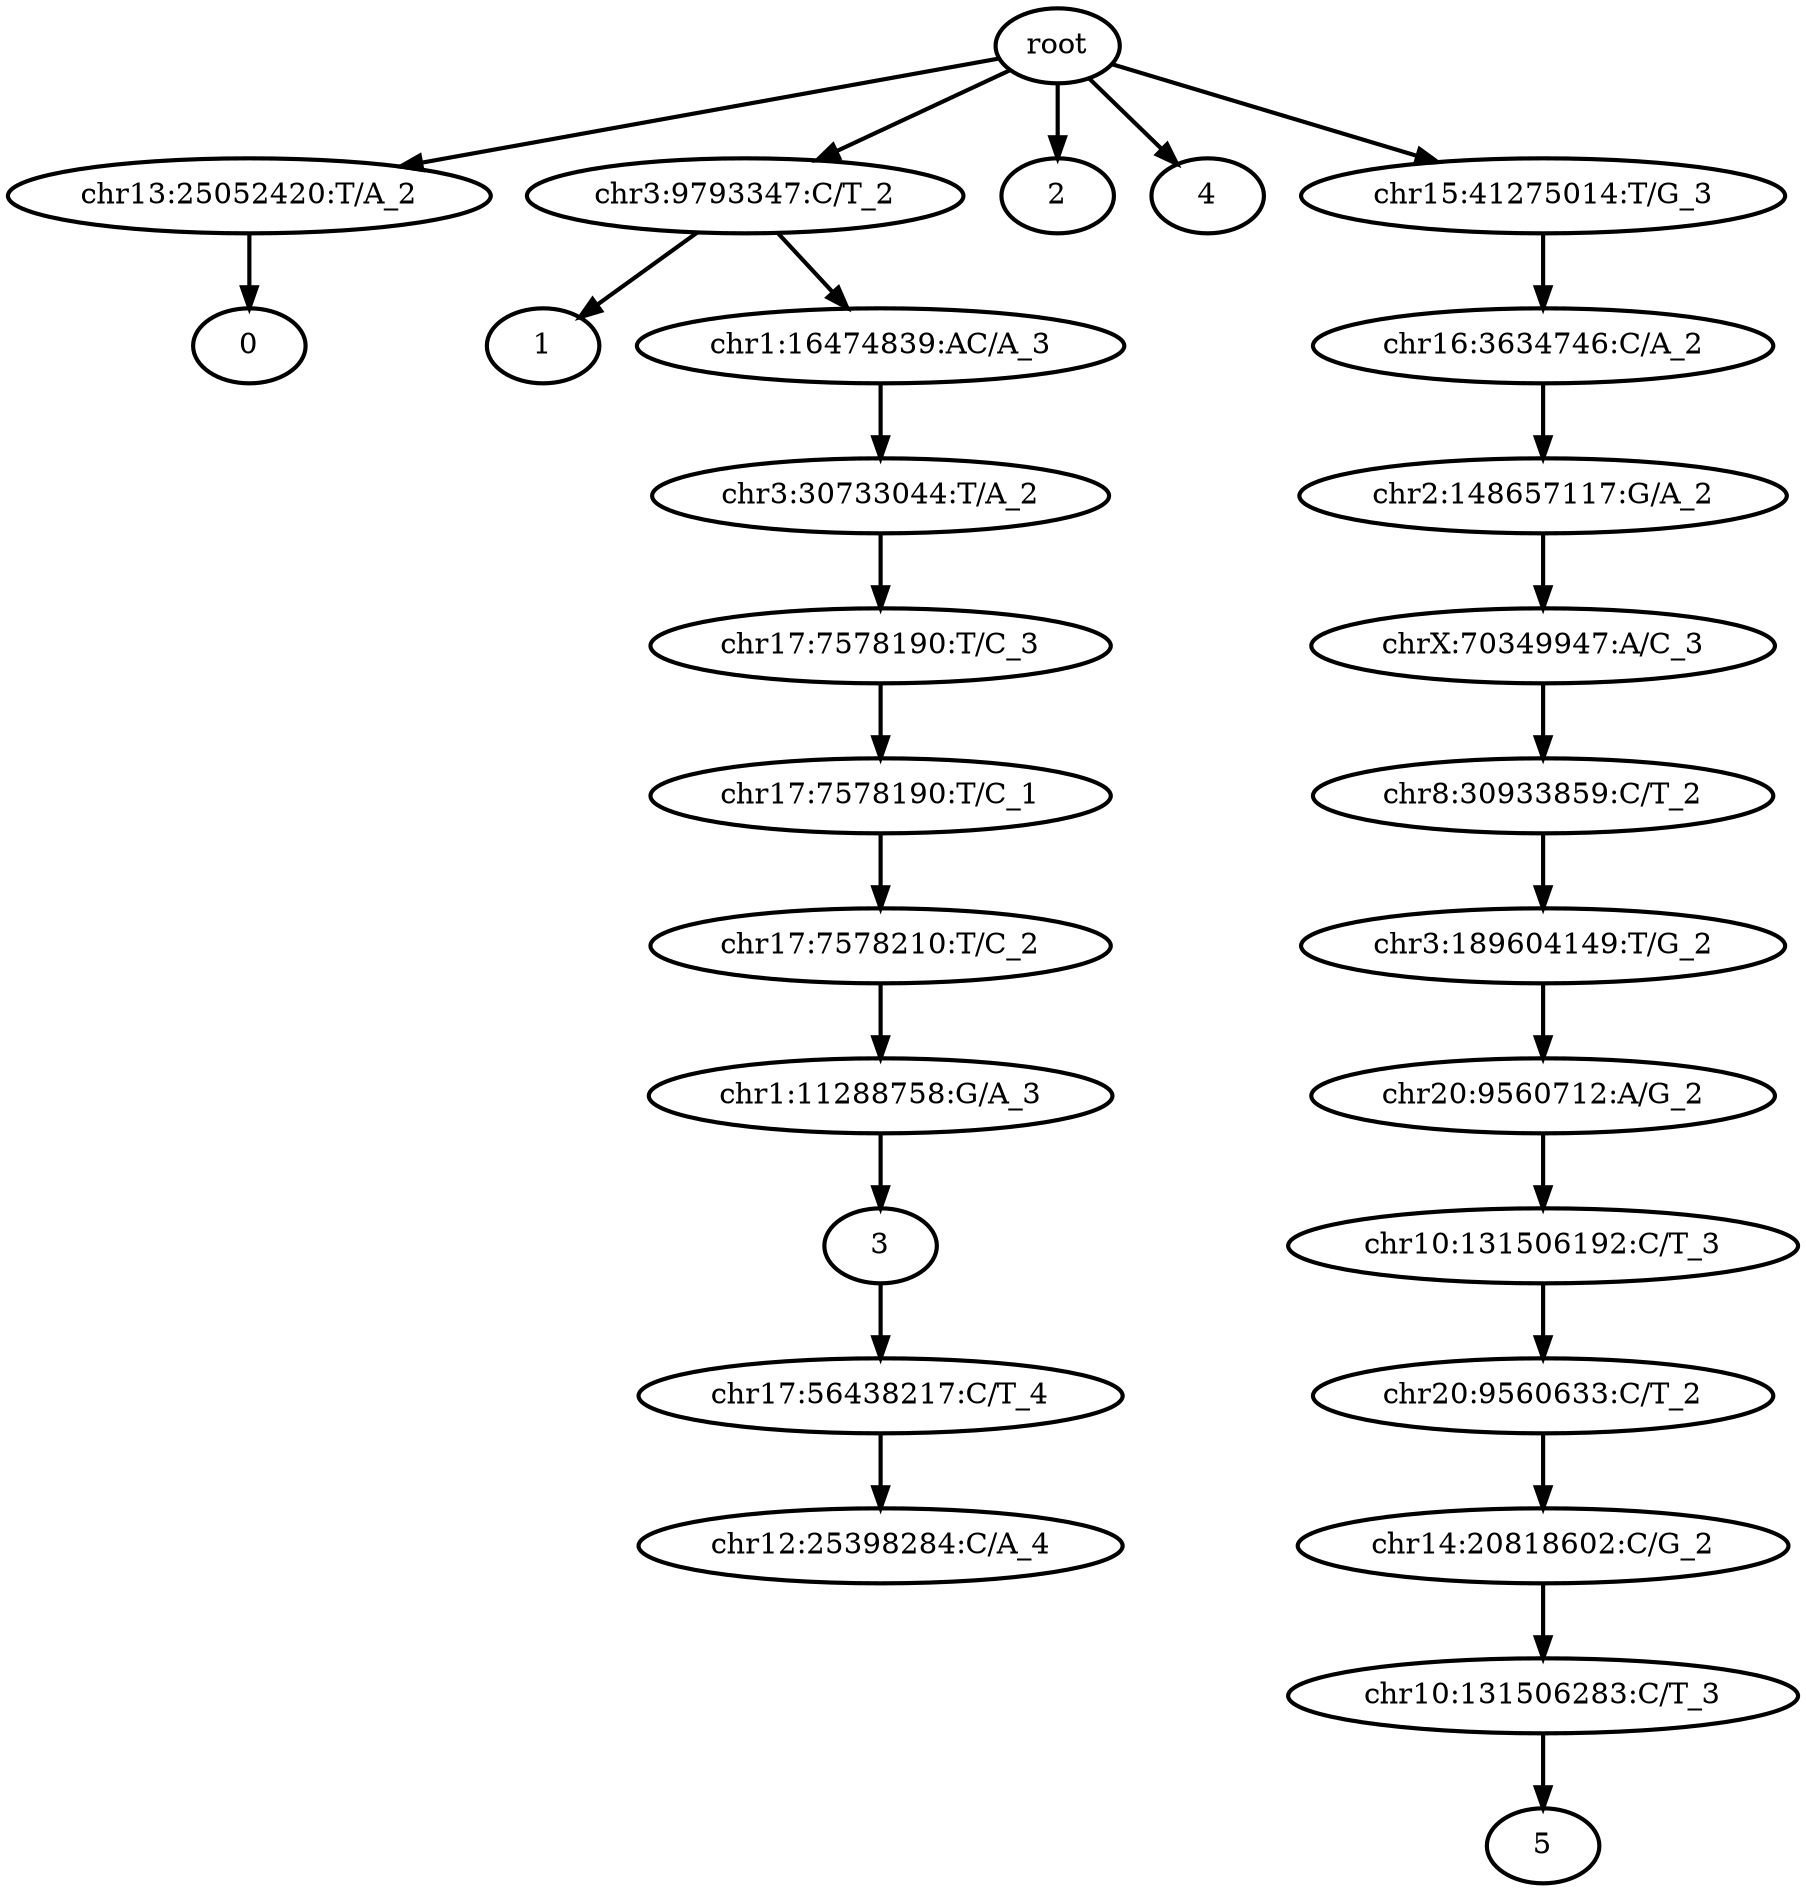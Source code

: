 digraph N {
	overlap="false"
	rankdir="TB"
	0 [label="root", style="bold"];
	1 [label="chr13:25052420:T/A_2", style="bold"];
	2 [label="0", style="bold"];
	3 [label="chr3:9793347:C/T_2", style="bold"];
	4 [label="1", style="bold"];
	5 [label="2", style="bold"];
	6 [label="chr1:16474839:AC/A_3", style="bold"];
	7 [label="chr3:30733044:T/A_2", style="bold"];
	8 [label="chr17:7578190:T/C_3", style="bold"];
	9 [label="chr17:7578190:T/C_1", style="bold"];
	10 [label="chr17:7578210:T/C_2", style="bold"];
	11 [label="chr1:11288758:G/A_3", style="bold"];
	12 [label="3", style="bold"];
	13 [label="4", style="bold"];
	14 [label="chr15:41275014:T/G_3", style="bold"];
	15 [label="chr16:3634746:C/A_2", style="bold"];
	16 [label="chr2:148657117:G/A_2", style="bold"];
	17 [label="chrX:70349947:A/C_3", style="bold"];
	18 [label="chr8:30933859:C/T_2", style="bold"];
	19 [label="chr3:189604149:T/G_2", style="bold"];
	20 [label="chr20:9560712:A/G_2", style="bold"];
	21 [label="chr10:131506192:C/T_3", style="bold"];
	22 [label="chr20:9560633:C/T_2", style="bold"];
	23 [label="chr14:20818602:C/G_2", style="bold"];
	24 [label="chr10:131506283:C/T_3", style="bold"];
	25 [label="5", style="bold"];
	26 [label="chr17:56438217:C/T_4", style="bold"];
	27 [label="chr12:25398284:C/A_4", style="bold"];
	0 -> 1 [style="bold"];
	0 -> 3 [style="bold"];
	0 -> 5 [style="bold"];
	0 -> 13 [style="bold"];
	0 -> 14 [style="bold"];
	1 -> 2 [style="bold"];
	3 -> 4 [style="bold"];
	3 -> 6 [style="bold"];
	6 -> 7 [style="bold"];
	7 -> 8 [style="bold"];
	8 -> 9 [style="bold"];
	9 -> 10 [style="bold"];
	10 -> 11 [style="bold"];
	11 -> 12 [style="bold"];
	12 -> 26 [style="bold"];
	14 -> 15 [style="bold"];
	15 -> 16 [style="bold"];
	16 -> 17 [style="bold"];
	17 -> 18 [style="bold"];
	18 -> 19 [style="bold"];
	19 -> 20 [style="bold"];
	20 -> 21 [style="bold"];
	21 -> 22 [style="bold"];
	22 -> 23 [style="bold"];
	23 -> 24 [style="bold"];
	24 -> 25 [style="bold"];
	26 -> 27 [style="bold"];
}